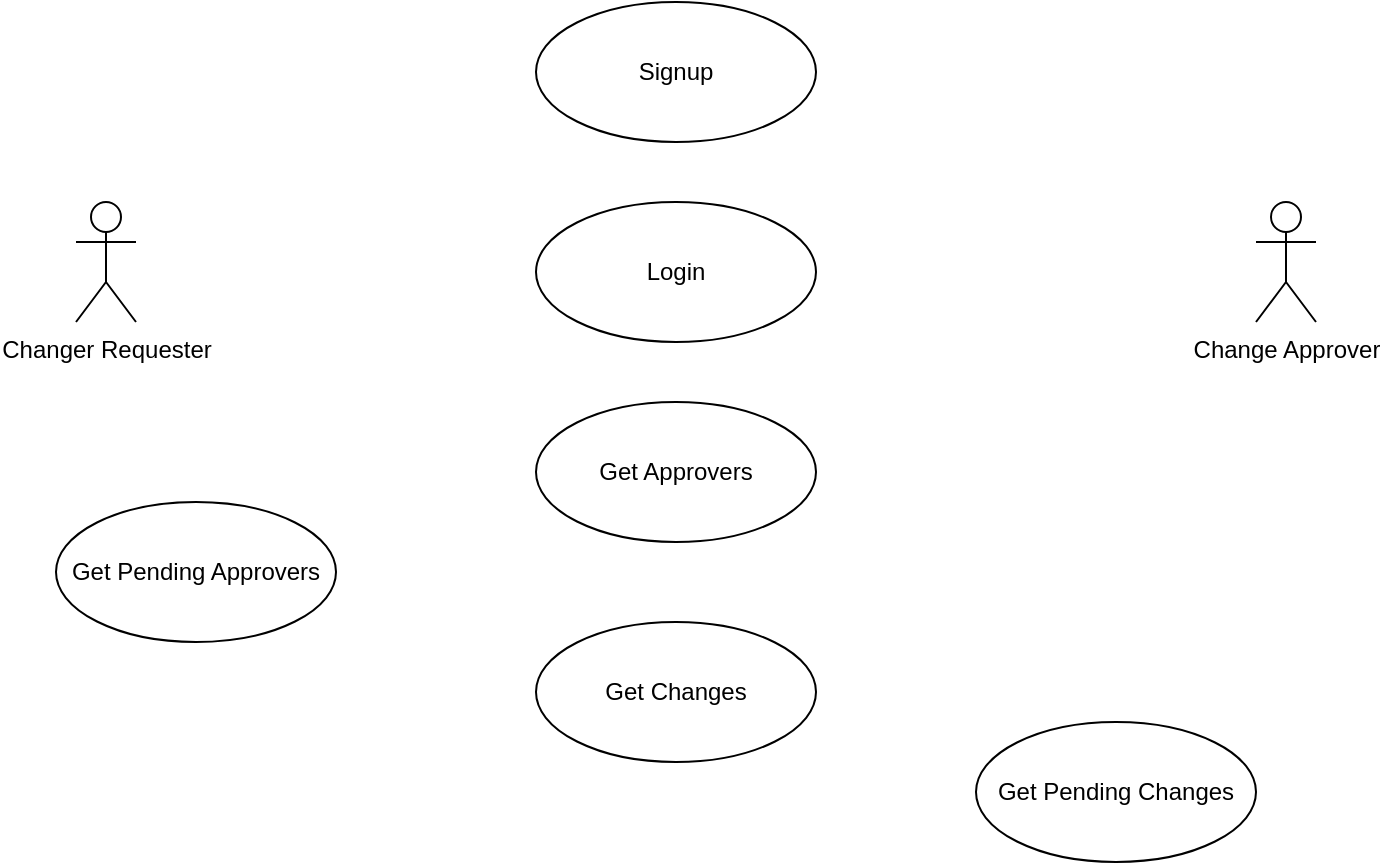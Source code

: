 <mxfile version="14.1.2" type="github">
  <diagram id="lSEdCoSI53LmKiAE6rcI" name="Page-1">
    <mxGraphModel dx="791" dy="450" grid="1" gridSize="10" guides="1" tooltips="1" connect="1" arrows="1" fold="1" page="1" pageScale="1" pageWidth="850" pageHeight="1100" math="0" shadow="0">
      <root>
        <mxCell id="0" />
        <mxCell id="1" parent="0" />
        <mxCell id="lpdqEVDEvRfxZyCSahdH-1" value="Changer Requester" style="shape=umlActor;verticalLabelPosition=bottom;verticalAlign=top;html=1;" vertex="1" parent="1">
          <mxGeometry x="70" y="210" width="30" height="60" as="geometry" />
        </mxCell>
        <mxCell id="lpdqEVDEvRfxZyCSahdH-2" value="Signup" style="ellipse;whiteSpace=wrap;html=1;" vertex="1" parent="1">
          <mxGeometry x="300" y="110" width="140" height="70" as="geometry" />
        </mxCell>
        <mxCell id="lpdqEVDEvRfxZyCSahdH-3" value="Change Approver" style="shape=umlActor;verticalLabelPosition=bottom;verticalAlign=top;html=1;" vertex="1" parent="1">
          <mxGeometry x="660" y="210" width="30" height="60" as="geometry" />
        </mxCell>
        <mxCell id="lpdqEVDEvRfxZyCSahdH-4" value="Login" style="ellipse;whiteSpace=wrap;html=1;" vertex="1" parent="1">
          <mxGeometry x="300" y="210" width="140" height="70" as="geometry" />
        </mxCell>
        <mxCell id="lpdqEVDEvRfxZyCSahdH-5" value="Get Approvers" style="ellipse;whiteSpace=wrap;html=1;" vertex="1" parent="1">
          <mxGeometry x="300" y="310" width="140" height="70" as="geometry" />
        </mxCell>
        <mxCell id="lpdqEVDEvRfxZyCSahdH-8" value="Get Changes" style="ellipse;whiteSpace=wrap;html=1;" vertex="1" parent="1">
          <mxGeometry x="300" y="420" width="140" height="70" as="geometry" />
        </mxCell>
        <mxCell id="lpdqEVDEvRfxZyCSahdH-9" value="Get Pending Approvers" style="ellipse;whiteSpace=wrap;html=1;" vertex="1" parent="1">
          <mxGeometry x="60" y="360" width="140" height="70" as="geometry" />
        </mxCell>
        <mxCell id="lpdqEVDEvRfxZyCSahdH-10" value="Get Pending Changes" style="ellipse;whiteSpace=wrap;html=1;" vertex="1" parent="1">
          <mxGeometry x="520" y="470" width="140" height="70" as="geometry" />
        </mxCell>
      </root>
    </mxGraphModel>
  </diagram>
</mxfile>
